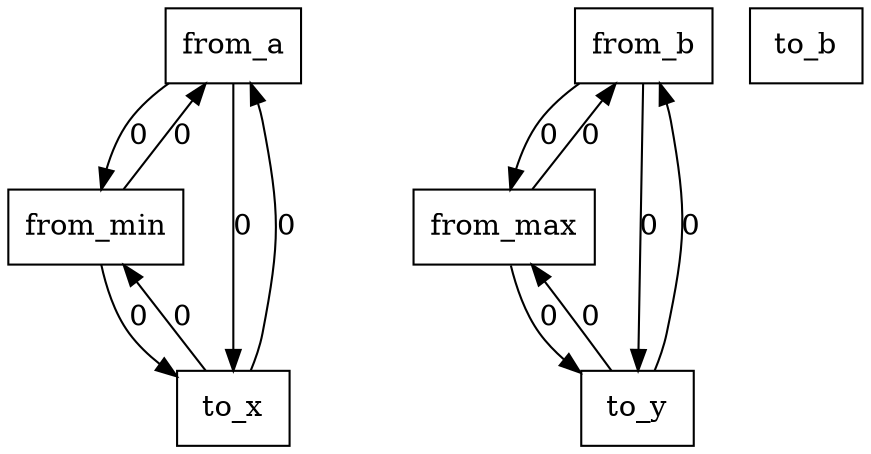 digraph {
    graph [rankdir=TB
          ,bgcolor=transparent];
    node [shape=box
         ,fillcolor=white
         ,style=filled];
    0 [label=<from_a>];
    1 [label=<from_b>];
    2 [label=<from_min>];
    3 [label=<from_max>];
    4 [label=<to_x>];
    5 [label=<to_y>];
    6 [label=<to_b>];
    0 -> 2 [label=0];
    0 -> 4 [label=0];
    1 -> 3 [label=0];
    1 -> 5 [label=0];
    2 -> 0 [label=0];
    2 -> 4 [label=0];
    3 -> 1 [label=0];
    3 -> 5 [label=0];
    4 -> 0 [label=0];
    4 -> 2 [label=0];
    5 -> 1 [label=0];
    5 -> 3 [label=0];
}
